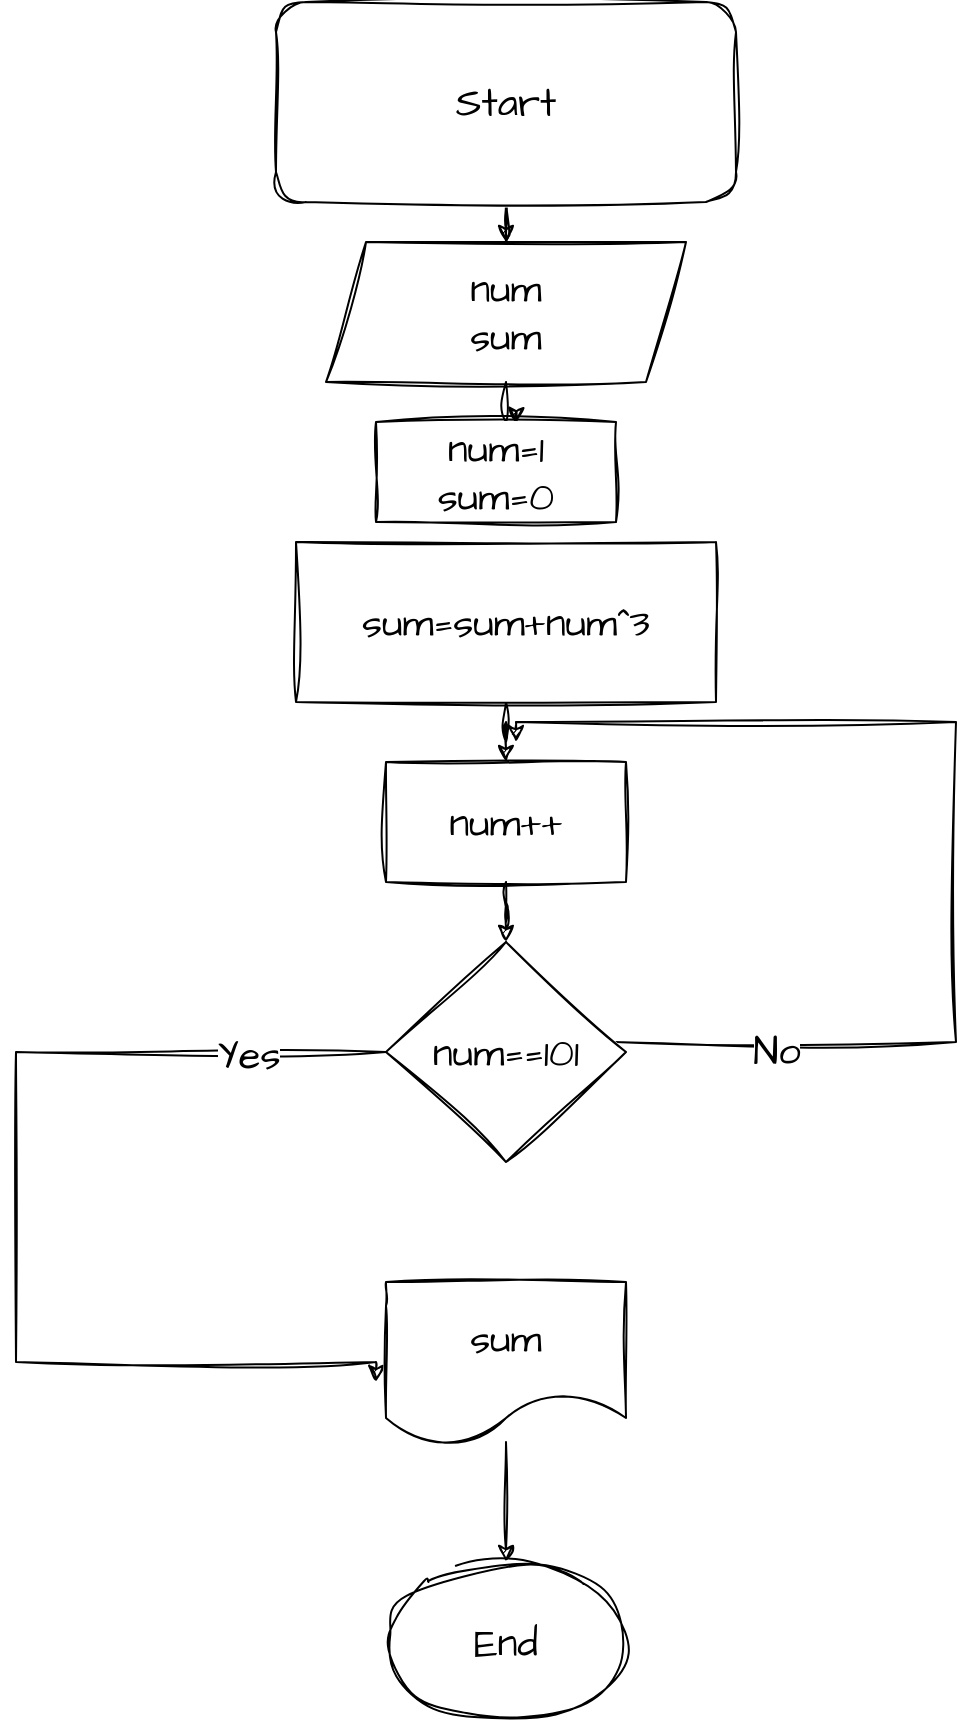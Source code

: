 <mxfile version="20.8.23" type="device"><diagram name="Page-1" id="Nonp7b4OZV50Sjmvqvaw"><mxGraphModel dx="1434" dy="796" grid="1" gridSize="10" guides="1" tooltips="1" connect="1" arrows="1" fold="1" page="1" pageScale="1" pageWidth="850" pageHeight="1100" math="0" shadow="0"><root><mxCell id="0"/><mxCell id="1" parent="0"/><mxCell id="hEyu1AvQdh7-EMWsuxK6-3" style="edgeStyle=orthogonalEdgeStyle;rounded=0;sketch=1;hachureGap=4;jiggle=2;curveFitting=1;orthogonalLoop=1;jettySize=auto;html=1;entryX=0.5;entryY=0;entryDx=0;entryDy=0;fontFamily=Architects Daughter;fontSource=https%3A%2F%2Ffonts.googleapis.com%2Fcss%3Ffamily%3DArchitects%2BDaughter;fontSize=16;" edge="1" parent="1" source="hEyu1AvQdh7-EMWsuxK6-1" target="hEyu1AvQdh7-EMWsuxK6-2"><mxGeometry relative="1" as="geometry"/></mxCell><mxCell id="hEyu1AvQdh7-EMWsuxK6-1" value="Start" style="rounded=1;whiteSpace=wrap;html=1;sketch=1;hachureGap=4;jiggle=2;curveFitting=1;fontFamily=Architects Daughter;fontSource=https%3A%2F%2Ffonts.googleapis.com%2Fcss%3Ffamily%3DArchitects%2BDaughter;fontSize=20;" vertex="1" parent="1"><mxGeometry x="310" y="10" width="230" height="100" as="geometry"/></mxCell><mxCell id="hEyu1AvQdh7-EMWsuxK6-20" style="edgeStyle=orthogonalEdgeStyle;rounded=0;sketch=1;hachureGap=4;jiggle=2;curveFitting=1;orthogonalLoop=1;jettySize=auto;html=1;entryX=0.583;entryY=0.02;entryDx=0;entryDy=0;entryPerimeter=0;fontFamily=Architects Daughter;fontSource=https%3A%2F%2Ffonts.googleapis.com%2Fcss%3Ffamily%3DArchitects%2BDaughter;fontSize=16;" edge="1" parent="1" source="hEyu1AvQdh7-EMWsuxK6-2" target="hEyu1AvQdh7-EMWsuxK6-19"><mxGeometry relative="1" as="geometry"/></mxCell><mxCell id="hEyu1AvQdh7-EMWsuxK6-2" value="num&lt;br&gt;sum" style="shape=parallelogram;perimeter=parallelogramPerimeter;whiteSpace=wrap;html=1;fixedSize=1;sketch=1;hachureGap=4;jiggle=2;curveFitting=1;fontFamily=Architects Daughter;fontSource=https%3A%2F%2Ffonts.googleapis.com%2Fcss%3Ffamily%3DArchitects%2BDaughter;fontSize=20;" vertex="1" parent="1"><mxGeometry x="335" y="130" width="180" height="70" as="geometry"/></mxCell><mxCell id="hEyu1AvQdh7-EMWsuxK6-7" style="edgeStyle=orthogonalEdgeStyle;rounded=0;sketch=1;hachureGap=4;jiggle=2;curveFitting=1;orthogonalLoop=1;jettySize=auto;html=1;entryX=0.5;entryY=0;entryDx=0;entryDy=0;fontFamily=Architects Daughter;fontSource=https%3A%2F%2Ffonts.googleapis.com%2Fcss%3Ffamily%3DArchitects%2BDaughter;fontSize=16;" edge="1" parent="1" source="hEyu1AvQdh7-EMWsuxK6-4" target="hEyu1AvQdh7-EMWsuxK6-6"><mxGeometry relative="1" as="geometry"/></mxCell><mxCell id="hEyu1AvQdh7-EMWsuxK6-4" value="sum=sum+num^3" style="rounded=0;whiteSpace=wrap;html=1;sketch=1;hachureGap=4;jiggle=2;curveFitting=1;fontFamily=Architects Daughter;fontSource=https%3A%2F%2Ffonts.googleapis.com%2Fcss%3Ffamily%3DArchitects%2BDaughter;fontSize=20;" vertex="1" parent="1"><mxGeometry x="320" y="280" width="210" height="80" as="geometry"/></mxCell><mxCell id="hEyu1AvQdh7-EMWsuxK6-14" style="edgeStyle=orthogonalEdgeStyle;rounded=0;sketch=1;hachureGap=4;jiggle=2;curveFitting=1;orthogonalLoop=1;jettySize=auto;html=1;fontFamily=Architects Daughter;fontSource=https%3A%2F%2Ffonts.googleapis.com%2Fcss%3Ffamily%3DArchitects%2BDaughter;fontSize=16;" edge="1" parent="1" source="hEyu1AvQdh7-EMWsuxK6-6" target="hEyu1AvQdh7-EMWsuxK6-8"><mxGeometry relative="1" as="geometry"/></mxCell><mxCell id="hEyu1AvQdh7-EMWsuxK6-6" value="num++" style="rounded=0;whiteSpace=wrap;html=1;sketch=1;hachureGap=4;jiggle=2;curveFitting=1;fontFamily=Architects Daughter;fontSource=https%3A%2F%2Ffonts.googleapis.com%2Fcss%3Ffamily%3DArchitects%2BDaughter;fontSize=20;" vertex="1" parent="1"><mxGeometry x="365" y="390" width="120" height="60" as="geometry"/></mxCell><mxCell id="hEyu1AvQdh7-EMWsuxK6-9" style="edgeStyle=orthogonalEdgeStyle;rounded=0;sketch=1;hachureGap=4;jiggle=2;curveFitting=1;orthogonalLoop=1;jettySize=auto;html=1;fontFamily=Architects Daughter;fontSource=https%3A%2F%2Ffonts.googleapis.com%2Fcss%3Ffamily%3DArchitects%2BDaughter;fontSize=16;" edge="1" parent="1" source="hEyu1AvQdh7-EMWsuxK6-8"><mxGeometry relative="1" as="geometry"><mxPoint x="360" y="700" as="targetPoint"/><Array as="points"><mxPoint x="180" y="535"/><mxPoint x="180" y="690"/></Array></mxGeometry></mxCell><mxCell id="hEyu1AvQdh7-EMWsuxK6-12" value="Yes" style="edgeLabel;html=1;align=center;verticalAlign=middle;resizable=0;points=[];fontSize=20;fontFamily=Architects Daughter;" vertex="1" connectable="0" parent="hEyu1AvQdh7-EMWsuxK6-9"><mxGeometry x="-0.74" y="1" relative="1" as="geometry"><mxPoint as="offset"/></mxGeometry></mxCell><mxCell id="hEyu1AvQdh7-EMWsuxK6-11" style="edgeStyle=orthogonalEdgeStyle;rounded=0;sketch=1;hachureGap=4;jiggle=2;curveFitting=1;orthogonalLoop=1;jettySize=auto;html=1;fontFamily=Architects Daughter;fontSource=https%3A%2F%2Ffonts.googleapis.com%2Fcss%3Ffamily%3DArchitects%2BDaughter;fontSize=16;" edge="1" parent="1" source="hEyu1AvQdh7-EMWsuxK6-8"><mxGeometry relative="1" as="geometry"><mxPoint x="430" y="380" as="targetPoint"/><Array as="points"><mxPoint x="650" y="530"/><mxPoint x="650" y="370"/><mxPoint x="430" y="370"/></Array></mxGeometry></mxCell><mxCell id="hEyu1AvQdh7-EMWsuxK6-13" value="No" style="edgeLabel;html=1;align=center;verticalAlign=middle;resizable=0;points=[];fontSize=20;fontFamily=Architects Daughter;" vertex="1" connectable="0" parent="hEyu1AvQdh7-EMWsuxK6-11"><mxGeometry x="-0.715" y="-4" relative="1" as="geometry"><mxPoint as="offset"/></mxGeometry></mxCell><mxCell id="hEyu1AvQdh7-EMWsuxK6-8" value="num==101" style="rhombus;whiteSpace=wrap;html=1;sketch=1;hachureGap=4;jiggle=2;curveFitting=1;fontFamily=Architects Daughter;fontSource=https%3A%2F%2Ffonts.googleapis.com%2Fcss%3Ffamily%3DArchitects%2BDaughter;fontSize=20;" vertex="1" parent="1"><mxGeometry x="365" y="480" width="120" height="110" as="geometry"/></mxCell><mxCell id="hEyu1AvQdh7-EMWsuxK6-16" style="edgeStyle=orthogonalEdgeStyle;rounded=0;sketch=1;hachureGap=4;jiggle=2;curveFitting=1;orthogonalLoop=1;jettySize=auto;html=1;entryX=0.5;entryY=0;entryDx=0;entryDy=0;fontFamily=Architects Daughter;fontSource=https%3A%2F%2Ffonts.googleapis.com%2Fcss%3Ffamily%3DArchitects%2BDaughter;fontSize=16;" edge="1" parent="1" source="hEyu1AvQdh7-EMWsuxK6-10" target="hEyu1AvQdh7-EMWsuxK6-15"><mxGeometry relative="1" as="geometry"/></mxCell><mxCell id="hEyu1AvQdh7-EMWsuxK6-10" value="sum" style="shape=document;whiteSpace=wrap;html=1;boundedLbl=1;sketch=1;hachureGap=4;jiggle=2;curveFitting=1;fontFamily=Architects Daughter;fontSource=https%3A%2F%2Ffonts.googleapis.com%2Fcss%3Ffamily%3DArchitects%2BDaughter;fontSize=20;" vertex="1" parent="1"><mxGeometry x="365" y="650" width="120" height="80" as="geometry"/></mxCell><mxCell id="hEyu1AvQdh7-EMWsuxK6-15" value="End" style="ellipse;whiteSpace=wrap;html=1;sketch=1;hachureGap=4;jiggle=2;curveFitting=1;fontFamily=Architects Daughter;fontSource=https%3A%2F%2Ffonts.googleapis.com%2Fcss%3Ffamily%3DArchitects%2BDaughter;fontSize=20;" vertex="1" parent="1"><mxGeometry x="365" y="790" width="120" height="80" as="geometry"/></mxCell><mxCell id="hEyu1AvQdh7-EMWsuxK6-19" value="num=1&lt;br&gt;sum=0" style="rounded=0;whiteSpace=wrap;html=1;sketch=1;hachureGap=4;jiggle=2;curveFitting=1;fontFamily=Architects Daughter;fontSource=https%3A%2F%2Ffonts.googleapis.com%2Fcss%3Ffamily%3DArchitects%2BDaughter;fontSize=20;" vertex="1" parent="1"><mxGeometry x="360" y="220" width="120" height="50" as="geometry"/></mxCell></root></mxGraphModel></diagram></mxfile>